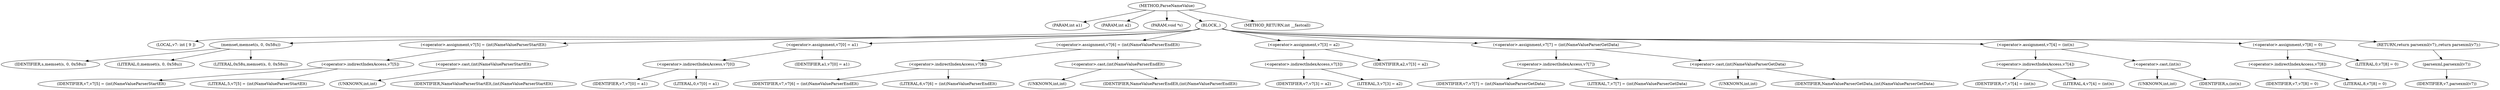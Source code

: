 digraph ParseNameValue {  
"1000102" [label = "(METHOD,ParseNameValue)" ]
"1000103" [label = "(PARAM,int a1)" ]
"1000104" [label = "(PARAM,int a2)" ]
"1000105" [label = "(PARAM,void *s)" ]
"1000106" [label = "(BLOCK,,)" ]
"1000107" [label = "(LOCAL,v7: int [ 9 ])" ]
"1000108" [label = "(memset,memset(s, 0, 0x58u))" ]
"1000109" [label = "(IDENTIFIER,s,memset(s, 0, 0x58u))" ]
"1000110" [label = "(LITERAL,0,memset(s, 0, 0x58u))" ]
"1000111" [label = "(LITERAL,0x58u,memset(s, 0, 0x58u))" ]
"1000112" [label = "(<operator>.assignment,v7[5] = (int)NameValueParserStartElt)" ]
"1000113" [label = "(<operator>.indirectIndexAccess,v7[5])" ]
"1000114" [label = "(IDENTIFIER,v7,v7[5] = (int)NameValueParserStartElt)" ]
"1000115" [label = "(LITERAL,5,v7[5] = (int)NameValueParserStartElt)" ]
"1000116" [label = "(<operator>.cast,(int)NameValueParserStartElt)" ]
"1000117" [label = "(UNKNOWN,int,int)" ]
"1000118" [label = "(IDENTIFIER,NameValueParserStartElt,(int)NameValueParserStartElt)" ]
"1000119" [label = "(<operator>.assignment,v7[0] = a1)" ]
"1000120" [label = "(<operator>.indirectIndexAccess,v7[0])" ]
"1000121" [label = "(IDENTIFIER,v7,v7[0] = a1)" ]
"1000122" [label = "(LITERAL,0,v7[0] = a1)" ]
"1000123" [label = "(IDENTIFIER,a1,v7[0] = a1)" ]
"1000124" [label = "(<operator>.assignment,v7[6] = (int)NameValueParserEndElt)" ]
"1000125" [label = "(<operator>.indirectIndexAccess,v7[6])" ]
"1000126" [label = "(IDENTIFIER,v7,v7[6] = (int)NameValueParserEndElt)" ]
"1000127" [label = "(LITERAL,6,v7[6] = (int)NameValueParserEndElt)" ]
"1000128" [label = "(<operator>.cast,(int)NameValueParserEndElt)" ]
"1000129" [label = "(UNKNOWN,int,int)" ]
"1000130" [label = "(IDENTIFIER,NameValueParserEndElt,(int)NameValueParserEndElt)" ]
"1000131" [label = "(<operator>.assignment,v7[3] = a2)" ]
"1000132" [label = "(<operator>.indirectIndexAccess,v7[3])" ]
"1000133" [label = "(IDENTIFIER,v7,v7[3] = a2)" ]
"1000134" [label = "(LITERAL,3,v7[3] = a2)" ]
"1000135" [label = "(IDENTIFIER,a2,v7[3] = a2)" ]
"1000136" [label = "(<operator>.assignment,v7[7] = (int)NameValueParserGetData)" ]
"1000137" [label = "(<operator>.indirectIndexAccess,v7[7])" ]
"1000138" [label = "(IDENTIFIER,v7,v7[7] = (int)NameValueParserGetData)" ]
"1000139" [label = "(LITERAL,7,v7[7] = (int)NameValueParserGetData)" ]
"1000140" [label = "(<operator>.cast,(int)NameValueParserGetData)" ]
"1000141" [label = "(UNKNOWN,int,int)" ]
"1000142" [label = "(IDENTIFIER,NameValueParserGetData,(int)NameValueParserGetData)" ]
"1000143" [label = "(<operator>.assignment,v7[4] = (int)s)" ]
"1000144" [label = "(<operator>.indirectIndexAccess,v7[4])" ]
"1000145" [label = "(IDENTIFIER,v7,v7[4] = (int)s)" ]
"1000146" [label = "(LITERAL,4,v7[4] = (int)s)" ]
"1000147" [label = "(<operator>.cast,(int)s)" ]
"1000148" [label = "(UNKNOWN,int,int)" ]
"1000149" [label = "(IDENTIFIER,s,(int)s)" ]
"1000150" [label = "(<operator>.assignment,v7[8] = 0)" ]
"1000151" [label = "(<operator>.indirectIndexAccess,v7[8])" ]
"1000152" [label = "(IDENTIFIER,v7,v7[8] = 0)" ]
"1000153" [label = "(LITERAL,8,v7[8] = 0)" ]
"1000154" [label = "(LITERAL,0,v7[8] = 0)" ]
"1000155" [label = "(RETURN,return parsexml(v7);,return parsexml(v7);)" ]
"1000156" [label = "(parsexml,parsexml(v7))" ]
"1000157" [label = "(IDENTIFIER,v7,parsexml(v7))" ]
"1000158" [label = "(METHOD_RETURN,int __fastcall)" ]
  "1000102" -> "1000103" 
  "1000102" -> "1000104" 
  "1000102" -> "1000105" 
  "1000102" -> "1000106" 
  "1000102" -> "1000158" 
  "1000106" -> "1000107" 
  "1000106" -> "1000108" 
  "1000106" -> "1000112" 
  "1000106" -> "1000119" 
  "1000106" -> "1000124" 
  "1000106" -> "1000131" 
  "1000106" -> "1000136" 
  "1000106" -> "1000143" 
  "1000106" -> "1000150" 
  "1000106" -> "1000155" 
  "1000108" -> "1000109" 
  "1000108" -> "1000110" 
  "1000108" -> "1000111" 
  "1000112" -> "1000113" 
  "1000112" -> "1000116" 
  "1000113" -> "1000114" 
  "1000113" -> "1000115" 
  "1000116" -> "1000117" 
  "1000116" -> "1000118" 
  "1000119" -> "1000120" 
  "1000119" -> "1000123" 
  "1000120" -> "1000121" 
  "1000120" -> "1000122" 
  "1000124" -> "1000125" 
  "1000124" -> "1000128" 
  "1000125" -> "1000126" 
  "1000125" -> "1000127" 
  "1000128" -> "1000129" 
  "1000128" -> "1000130" 
  "1000131" -> "1000132" 
  "1000131" -> "1000135" 
  "1000132" -> "1000133" 
  "1000132" -> "1000134" 
  "1000136" -> "1000137" 
  "1000136" -> "1000140" 
  "1000137" -> "1000138" 
  "1000137" -> "1000139" 
  "1000140" -> "1000141" 
  "1000140" -> "1000142" 
  "1000143" -> "1000144" 
  "1000143" -> "1000147" 
  "1000144" -> "1000145" 
  "1000144" -> "1000146" 
  "1000147" -> "1000148" 
  "1000147" -> "1000149" 
  "1000150" -> "1000151" 
  "1000150" -> "1000154" 
  "1000151" -> "1000152" 
  "1000151" -> "1000153" 
  "1000155" -> "1000156" 
  "1000156" -> "1000157" 
}

